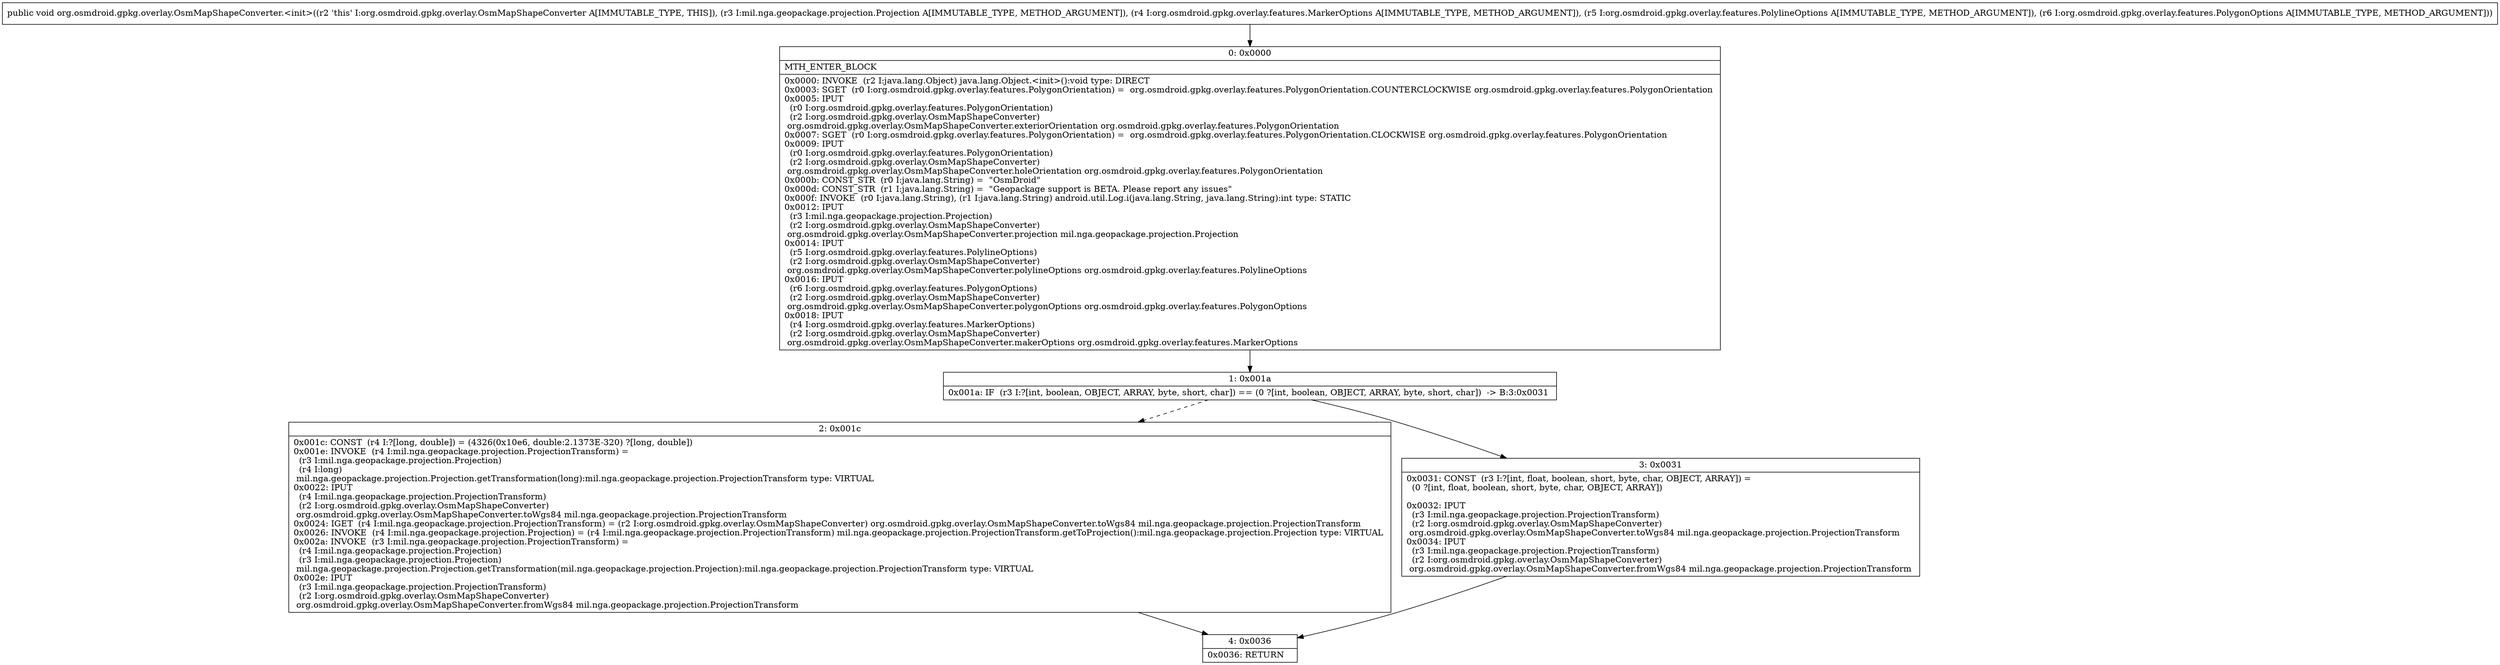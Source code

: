 digraph "CFG fororg.osmdroid.gpkg.overlay.OsmMapShapeConverter.\<init\>(Lmil\/nga\/geopackage\/projection\/Projection;Lorg\/osmdroid\/gpkg\/overlay\/features\/MarkerOptions;Lorg\/osmdroid\/gpkg\/overlay\/features\/PolylineOptions;Lorg\/osmdroid\/gpkg\/overlay\/features\/PolygonOptions;)V" {
Node_0 [shape=record,label="{0\:\ 0x0000|MTH_ENTER_BLOCK\l|0x0000: INVOKE  (r2 I:java.lang.Object) java.lang.Object.\<init\>():void type: DIRECT \l0x0003: SGET  (r0 I:org.osmdroid.gpkg.overlay.features.PolygonOrientation) =  org.osmdroid.gpkg.overlay.features.PolygonOrientation.COUNTERCLOCKWISE org.osmdroid.gpkg.overlay.features.PolygonOrientation \l0x0005: IPUT  \l  (r0 I:org.osmdroid.gpkg.overlay.features.PolygonOrientation)\l  (r2 I:org.osmdroid.gpkg.overlay.OsmMapShapeConverter)\l org.osmdroid.gpkg.overlay.OsmMapShapeConverter.exteriorOrientation org.osmdroid.gpkg.overlay.features.PolygonOrientation \l0x0007: SGET  (r0 I:org.osmdroid.gpkg.overlay.features.PolygonOrientation) =  org.osmdroid.gpkg.overlay.features.PolygonOrientation.CLOCKWISE org.osmdroid.gpkg.overlay.features.PolygonOrientation \l0x0009: IPUT  \l  (r0 I:org.osmdroid.gpkg.overlay.features.PolygonOrientation)\l  (r2 I:org.osmdroid.gpkg.overlay.OsmMapShapeConverter)\l org.osmdroid.gpkg.overlay.OsmMapShapeConverter.holeOrientation org.osmdroid.gpkg.overlay.features.PolygonOrientation \l0x000b: CONST_STR  (r0 I:java.lang.String) =  \"OsmDroid\" \l0x000d: CONST_STR  (r1 I:java.lang.String) =  \"Geopackage support is BETA. Please report any issues\" \l0x000f: INVOKE  (r0 I:java.lang.String), (r1 I:java.lang.String) android.util.Log.i(java.lang.String, java.lang.String):int type: STATIC \l0x0012: IPUT  \l  (r3 I:mil.nga.geopackage.projection.Projection)\l  (r2 I:org.osmdroid.gpkg.overlay.OsmMapShapeConverter)\l org.osmdroid.gpkg.overlay.OsmMapShapeConverter.projection mil.nga.geopackage.projection.Projection \l0x0014: IPUT  \l  (r5 I:org.osmdroid.gpkg.overlay.features.PolylineOptions)\l  (r2 I:org.osmdroid.gpkg.overlay.OsmMapShapeConverter)\l org.osmdroid.gpkg.overlay.OsmMapShapeConverter.polylineOptions org.osmdroid.gpkg.overlay.features.PolylineOptions \l0x0016: IPUT  \l  (r6 I:org.osmdroid.gpkg.overlay.features.PolygonOptions)\l  (r2 I:org.osmdroid.gpkg.overlay.OsmMapShapeConverter)\l org.osmdroid.gpkg.overlay.OsmMapShapeConverter.polygonOptions org.osmdroid.gpkg.overlay.features.PolygonOptions \l0x0018: IPUT  \l  (r4 I:org.osmdroid.gpkg.overlay.features.MarkerOptions)\l  (r2 I:org.osmdroid.gpkg.overlay.OsmMapShapeConverter)\l org.osmdroid.gpkg.overlay.OsmMapShapeConverter.makerOptions org.osmdroid.gpkg.overlay.features.MarkerOptions \l}"];
Node_1 [shape=record,label="{1\:\ 0x001a|0x001a: IF  (r3 I:?[int, boolean, OBJECT, ARRAY, byte, short, char]) == (0 ?[int, boolean, OBJECT, ARRAY, byte, short, char])  \-\> B:3:0x0031 \l}"];
Node_2 [shape=record,label="{2\:\ 0x001c|0x001c: CONST  (r4 I:?[long, double]) = (4326(0x10e6, double:2.1373E\-320) ?[long, double]) \l0x001e: INVOKE  (r4 I:mil.nga.geopackage.projection.ProjectionTransform) = \l  (r3 I:mil.nga.geopackage.projection.Projection)\l  (r4 I:long)\l mil.nga.geopackage.projection.Projection.getTransformation(long):mil.nga.geopackage.projection.ProjectionTransform type: VIRTUAL \l0x0022: IPUT  \l  (r4 I:mil.nga.geopackage.projection.ProjectionTransform)\l  (r2 I:org.osmdroid.gpkg.overlay.OsmMapShapeConverter)\l org.osmdroid.gpkg.overlay.OsmMapShapeConverter.toWgs84 mil.nga.geopackage.projection.ProjectionTransform \l0x0024: IGET  (r4 I:mil.nga.geopackage.projection.ProjectionTransform) = (r2 I:org.osmdroid.gpkg.overlay.OsmMapShapeConverter) org.osmdroid.gpkg.overlay.OsmMapShapeConverter.toWgs84 mil.nga.geopackage.projection.ProjectionTransform \l0x0026: INVOKE  (r4 I:mil.nga.geopackage.projection.Projection) = (r4 I:mil.nga.geopackage.projection.ProjectionTransform) mil.nga.geopackage.projection.ProjectionTransform.getToProjection():mil.nga.geopackage.projection.Projection type: VIRTUAL \l0x002a: INVOKE  (r3 I:mil.nga.geopackage.projection.ProjectionTransform) = \l  (r4 I:mil.nga.geopackage.projection.Projection)\l  (r3 I:mil.nga.geopackage.projection.Projection)\l mil.nga.geopackage.projection.Projection.getTransformation(mil.nga.geopackage.projection.Projection):mil.nga.geopackage.projection.ProjectionTransform type: VIRTUAL \l0x002e: IPUT  \l  (r3 I:mil.nga.geopackage.projection.ProjectionTransform)\l  (r2 I:org.osmdroid.gpkg.overlay.OsmMapShapeConverter)\l org.osmdroid.gpkg.overlay.OsmMapShapeConverter.fromWgs84 mil.nga.geopackage.projection.ProjectionTransform \l}"];
Node_3 [shape=record,label="{3\:\ 0x0031|0x0031: CONST  (r3 I:?[int, float, boolean, short, byte, char, OBJECT, ARRAY]) = \l  (0 ?[int, float, boolean, short, byte, char, OBJECT, ARRAY])\l \l0x0032: IPUT  \l  (r3 I:mil.nga.geopackage.projection.ProjectionTransform)\l  (r2 I:org.osmdroid.gpkg.overlay.OsmMapShapeConverter)\l org.osmdroid.gpkg.overlay.OsmMapShapeConverter.toWgs84 mil.nga.geopackage.projection.ProjectionTransform \l0x0034: IPUT  \l  (r3 I:mil.nga.geopackage.projection.ProjectionTransform)\l  (r2 I:org.osmdroid.gpkg.overlay.OsmMapShapeConverter)\l org.osmdroid.gpkg.overlay.OsmMapShapeConverter.fromWgs84 mil.nga.geopackage.projection.ProjectionTransform \l}"];
Node_4 [shape=record,label="{4\:\ 0x0036|0x0036: RETURN   \l}"];
MethodNode[shape=record,label="{public void org.osmdroid.gpkg.overlay.OsmMapShapeConverter.\<init\>((r2 'this' I:org.osmdroid.gpkg.overlay.OsmMapShapeConverter A[IMMUTABLE_TYPE, THIS]), (r3 I:mil.nga.geopackage.projection.Projection A[IMMUTABLE_TYPE, METHOD_ARGUMENT]), (r4 I:org.osmdroid.gpkg.overlay.features.MarkerOptions A[IMMUTABLE_TYPE, METHOD_ARGUMENT]), (r5 I:org.osmdroid.gpkg.overlay.features.PolylineOptions A[IMMUTABLE_TYPE, METHOD_ARGUMENT]), (r6 I:org.osmdroid.gpkg.overlay.features.PolygonOptions A[IMMUTABLE_TYPE, METHOD_ARGUMENT])) }"];
MethodNode -> Node_0;
Node_0 -> Node_1;
Node_1 -> Node_2[style=dashed];
Node_1 -> Node_3;
Node_2 -> Node_4;
Node_3 -> Node_4;
}

